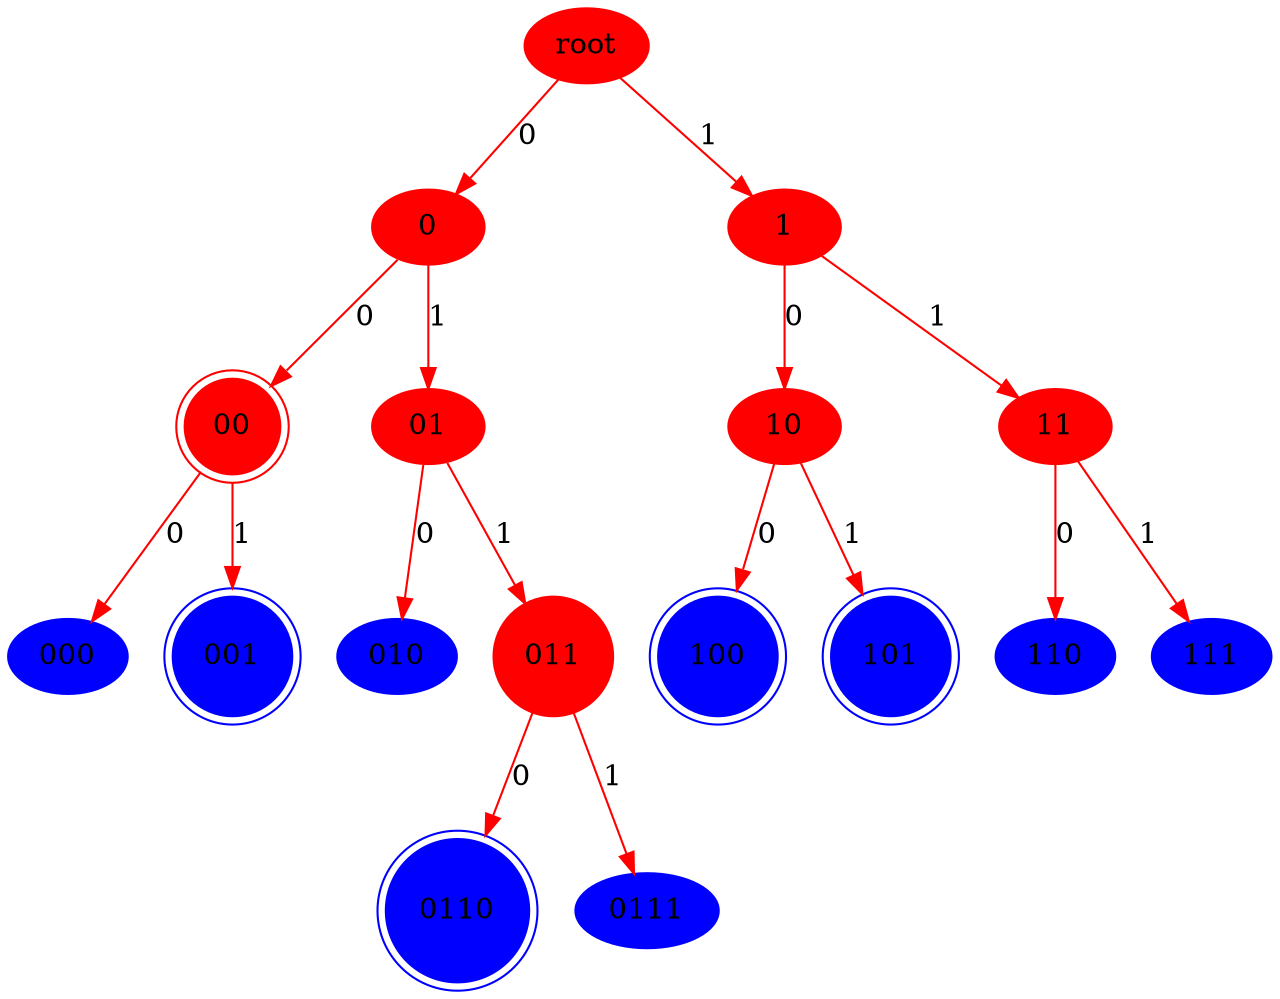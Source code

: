 digraph{ 
root  [color = red, style=filled]
0 [color = red, style=filled]
root -> 0 [color = red, label = 0] 
1 [color = red, style=filled]
root -> 1 [color = red, label = 1] 
00 [color = red, style=filled, shape=doublecircle]
0 -> 00 [color = red, label = 0] 
01 [color = red, style=filled]
0 -> 01 [color = red, label = 1] 
10 [color = red, style=filled]
1 -> 10 [color = red, label = 0] 
11 [color = red, style=filled]
1 -> 11 [color = red, label = 1] 
000 [color = blue, style=filled]
00 -> 000 [color = red, label = 0] 
001 [color = blue, style=filled, shape=doublecircle]
00 -> 001 [color = red, label = 1] 
010 [color = blue, style=filled]
01 -> 010 [color = red, label = 0] 
011 [color = red, style=filled, shape=Mcircle]
01 -> 011 [color = red, label = 1] 
100 [color = blue, style=filled, shape=doublecircle]
10 -> 100 [color = red, label = 0] 
101 [color = blue, style=filled, shape=doublecircle]
10 -> 101 [color = red, label = 1] 
110 [color = blue, style=filled]
11 -> 110 [color = red, label = 0] 
111 [color = blue, style=filled]
11 -> 111 [color = red, label = 1] 
0110 [color = blue, style=filled, shape=doublecircle]
011 -> 0110 [color = red, label = 0] 
0111 [color = blue, style=filled]
011 -> 0111 [color = red, label = 1] 
} 
